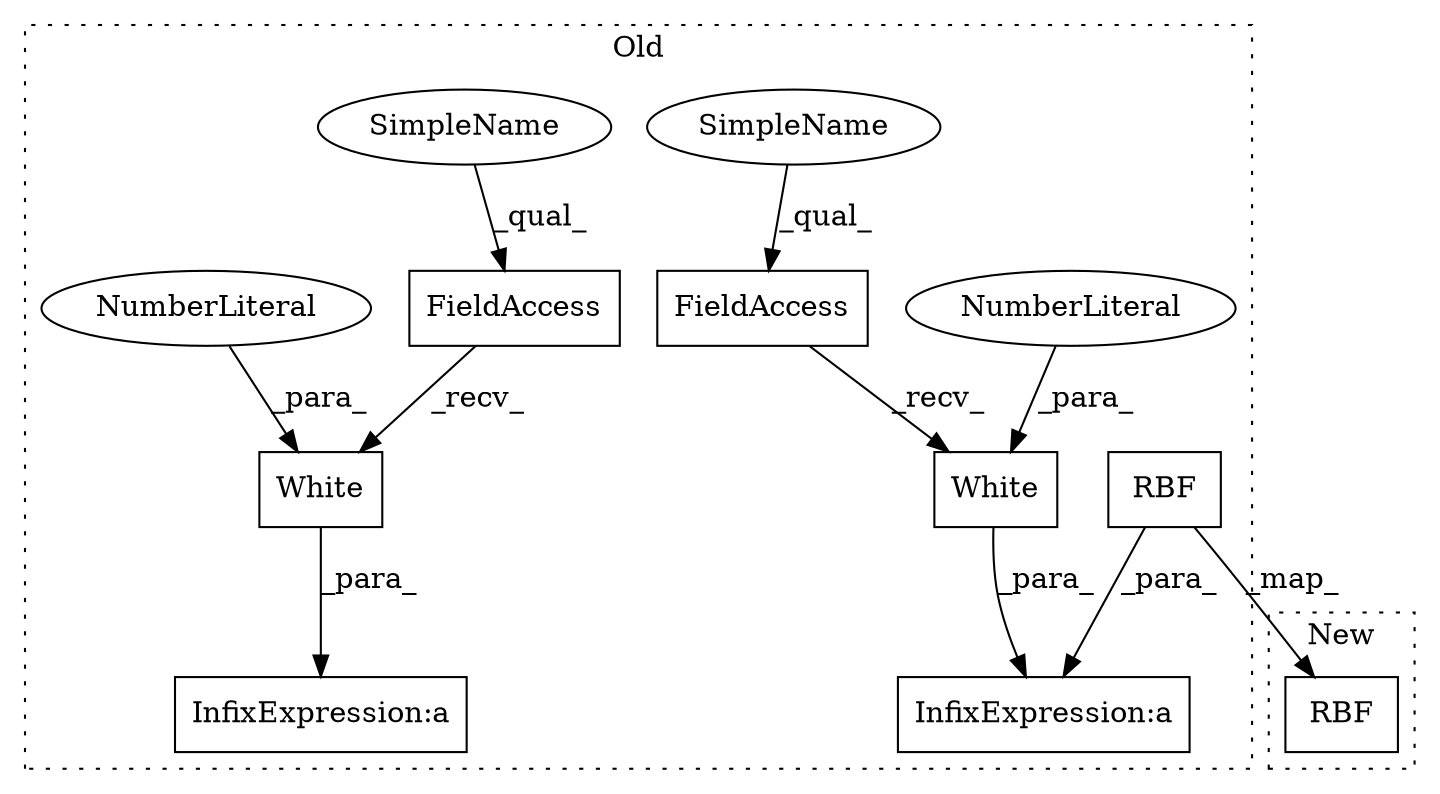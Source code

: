 digraph G {
subgraph cluster0 {
1 [label="RBF" a="32" s="3345,3350" l="4,1" shape="box"];
3 [label="InfixExpression:a" a="27" s="3351" l="3" shape="box"];
4 [label="White" a="32" s="3369,3376" l="6,1" shape="box"];
5 [label="NumberLiteral" a="34" s="3375" l="1" shape="ellipse"];
6 [label="FieldAccess" a="22" s="3354" l="14" shape="box"];
7 [label="FieldAccess" a="22" s="3494" l="14" shape="box"];
8 [label="White" a="32" s="3509,3516" l="6,1" shape="box"];
9 [label="InfixExpression:a" a="27" s="3491" l="3" shape="box"];
10 [label="NumberLiteral" a="34" s="3515" l="1" shape="ellipse"];
11 [label="SimpleName" a="42" s="3354" l="6" shape="ellipse"];
12 [label="SimpleName" a="42" s="3494" l="6" shape="ellipse"];
label = "Old";
style="dotted";
}
subgraph cluster1 {
2 [label="RBF" a="32" s="3325,3330" l="4,1" shape="box"];
label = "New";
style="dotted";
}
1 -> 2 [label="_map_"];
1 -> 3 [label="_para_"];
4 -> 3 [label="_para_"];
5 -> 4 [label="_para_"];
6 -> 4 [label="_recv_"];
7 -> 8 [label="_recv_"];
8 -> 9 [label="_para_"];
10 -> 8 [label="_para_"];
11 -> 6 [label="_qual_"];
12 -> 7 [label="_qual_"];
}